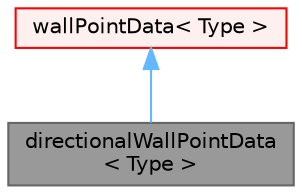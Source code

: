digraph "directionalWallPointData&lt; Type &gt;"
{
 // LATEX_PDF_SIZE
  bgcolor="transparent";
  edge [fontname=Helvetica,fontsize=10,labelfontname=Helvetica,labelfontsize=10];
  node [fontname=Helvetica,fontsize=10,shape=box,height=0.2,width=0.4];
  Node1 [id="Node000001",label="directionalWallPointData\l\< Type \>",height=0.2,width=0.4,color="gray40", fillcolor="grey60", style="filled", fontcolor="black",tooltip="Holds information (coordinate and normal) regarding the nearest wall point."];
  Node2 -> Node1 [id="edge1_Node000001_Node000002",dir="back",color="steelblue1",style="solid",tooltip=" "];
  Node2 [id="Node000002",label="wallPointData\< Type \>",height=0.2,width=0.4,color="red", fillcolor="#FFF0F0", style="filled",URL="$classFoam_1_1wallPointData.html",tooltip="Holds information (coordinate and normal) regarding nearest wall point."];
}
